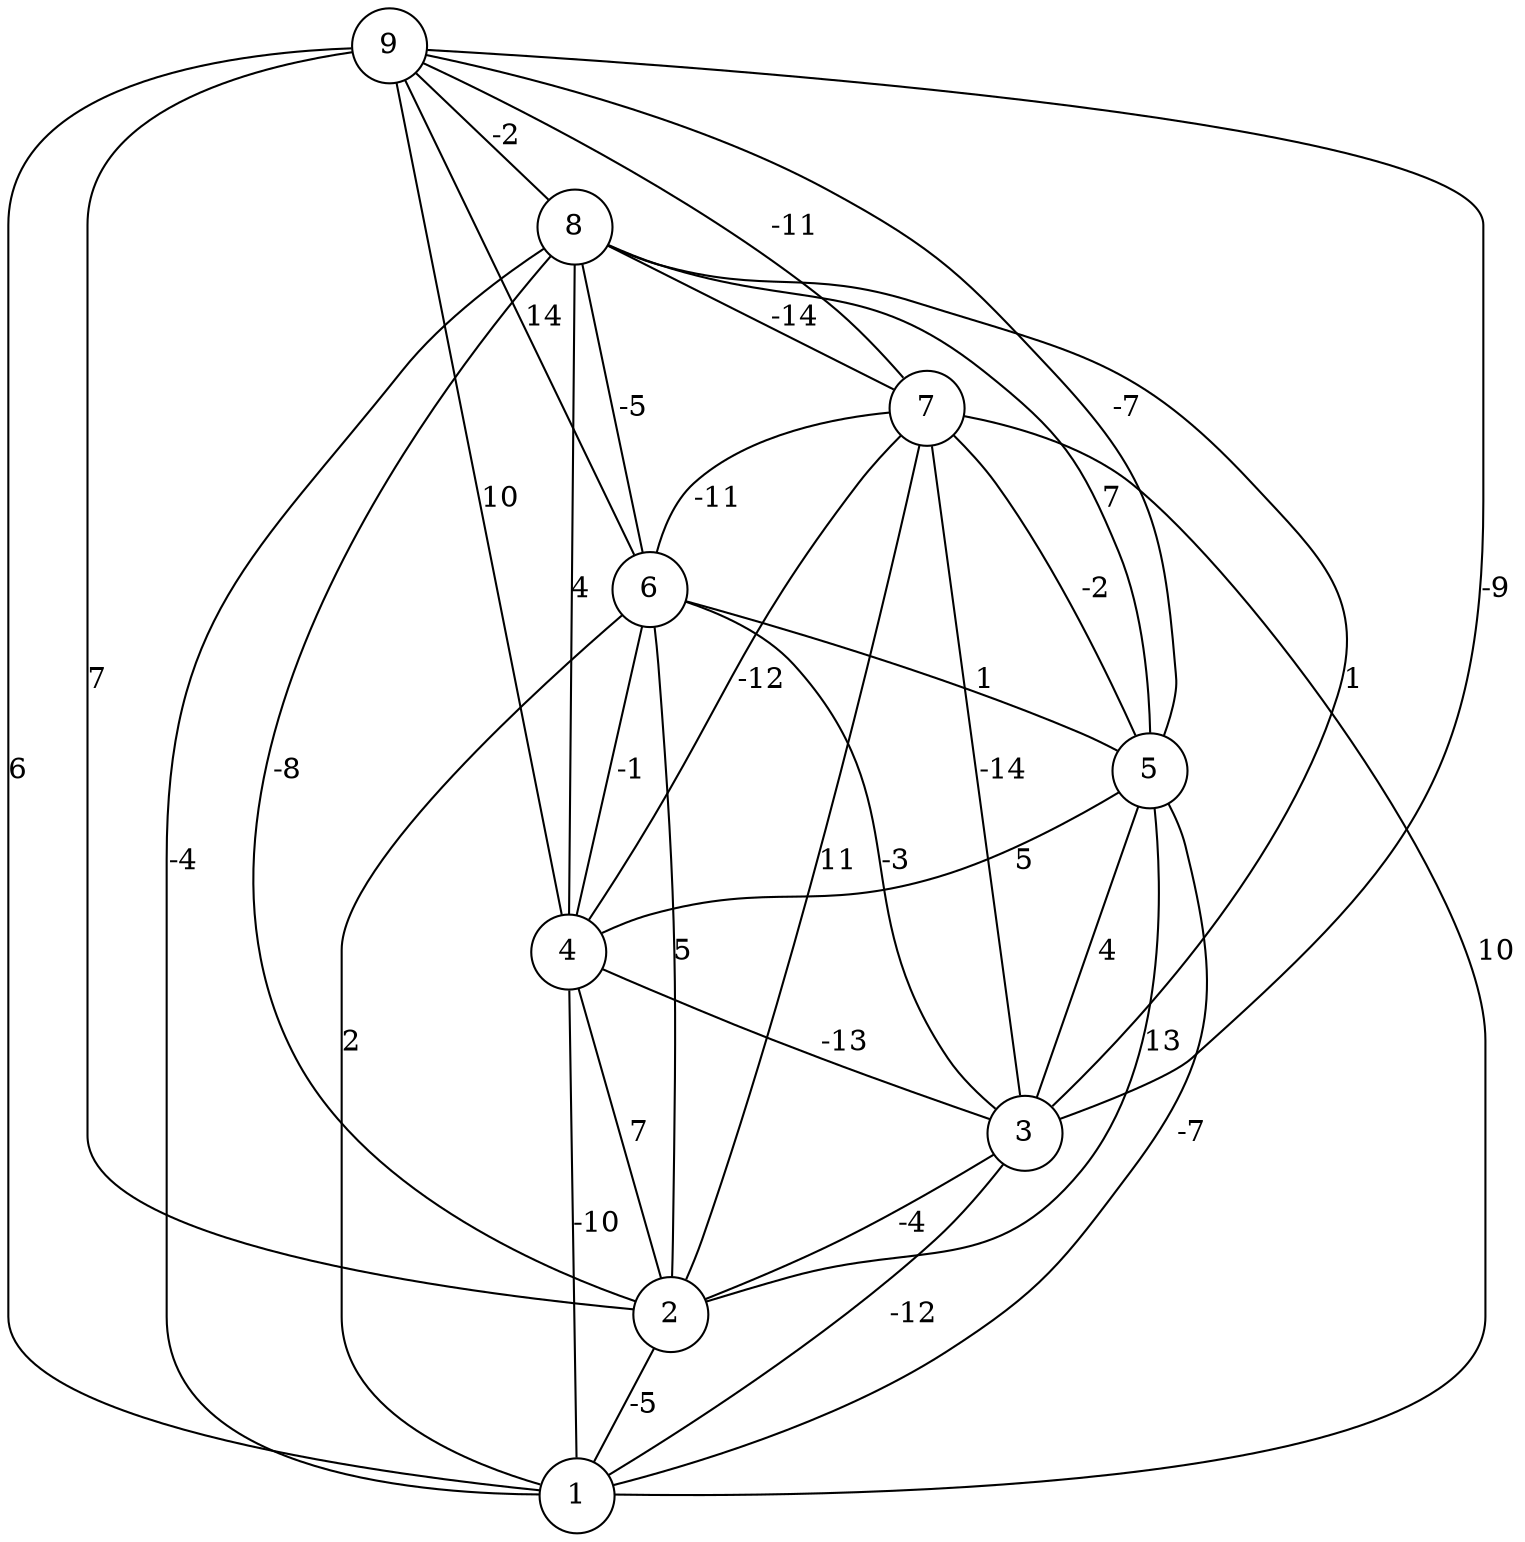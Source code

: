 graph { 
	 fontname="Helvetica,Arial,sans-serif" 
	 node [shape = circle]; 
	 9 -- 1 [label = "6"];
	 9 -- 2 [label = "7"];
	 9 -- 3 [label = "-9"];
	 9 -- 4 [label = "10"];
	 9 -- 5 [label = "-7"];
	 9 -- 6 [label = "14"];
	 9 -- 7 [label = "-11"];
	 9 -- 8 [label = "-2"];
	 8 -- 1 [label = "-4"];
	 8 -- 2 [label = "-8"];
	 8 -- 3 [label = "1"];
	 8 -- 4 [label = "4"];
	 8 -- 5 [label = "7"];
	 8 -- 6 [label = "-5"];
	 8 -- 7 [label = "-14"];
	 7 -- 1 [label = "10"];
	 7 -- 2 [label = "11"];
	 7 -- 3 [label = "-14"];
	 7 -- 4 [label = "-12"];
	 7 -- 5 [label = "-2"];
	 7 -- 6 [label = "-11"];
	 6 -- 1 [label = "2"];
	 6 -- 2 [label = "5"];
	 6 -- 3 [label = "-3"];
	 6 -- 4 [label = "-1"];
	 6 -- 5 [label = "1"];
	 5 -- 1 [label = "-7"];
	 5 -- 2 [label = "13"];
	 5 -- 3 [label = "4"];
	 5 -- 4 [label = "5"];
	 4 -- 1 [label = "-10"];
	 4 -- 2 [label = "7"];
	 4 -- 3 [label = "-13"];
	 3 -- 1 [label = "-12"];
	 3 -- 2 [label = "-4"];
	 2 -- 1 [label = "-5"];
	 1;
	 2;
	 3;
	 4;
	 5;
	 6;
	 7;
	 8;
	 9;
}
